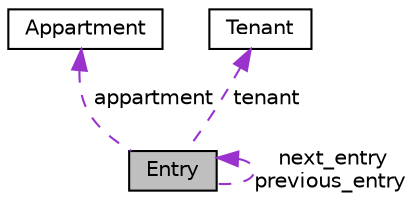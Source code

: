 digraph "Entry"
{
 // LATEX_PDF_SIZE
  edge [fontname="Helvetica",fontsize="10",labelfontname="Helvetica",labelfontsize="10"];
  node [fontname="Helvetica",fontsize="10",shape=record];
  Node1 [label="Entry",height=0.2,width=0.4,color="black", fillcolor="grey75", style="filled", fontcolor="black",tooltip=" "];
  Node2 -> Node1 [dir="back",color="darkorchid3",fontsize="10",style="dashed",label=" appartment" ,fontname="Helvetica"];
  Node2 [label="Appartment",height=0.2,width=0.4,color="black", fillcolor="white", style="filled",URL="$structAppartment.html",tooltip=" "];
  Node3 -> Node1 [dir="back",color="darkorchid3",fontsize="10",style="dashed",label=" tenant" ,fontname="Helvetica"];
  Node3 [label="Tenant",height=0.2,width=0.4,color="black", fillcolor="white", style="filled",URL="$structTenant.html",tooltip=" "];
  Node1 -> Node1 [dir="back",color="darkorchid3",fontsize="10",style="dashed",label=" next_entry\nprevious_entry" ,fontname="Helvetica"];
}
